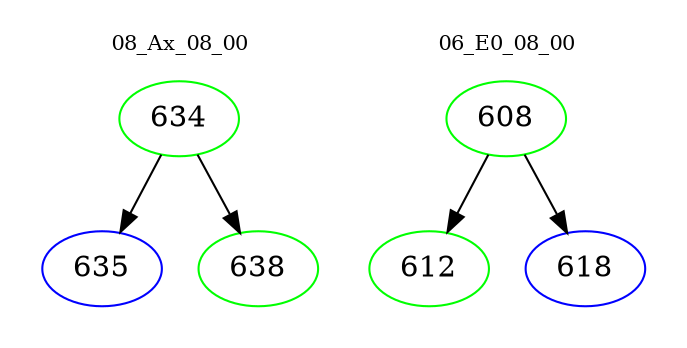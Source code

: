 digraph{
subgraph cluster_0 {
color = white
label = "08_Ax_08_00";
fontsize=10;
T0_634 [label="634", color="green"]
T0_634 -> T0_635 [color="black"]
T0_635 [label="635", color="blue"]
T0_634 -> T0_638 [color="black"]
T0_638 [label="638", color="green"]
}
subgraph cluster_1 {
color = white
label = "06_E0_08_00";
fontsize=10;
T1_608 [label="608", color="green"]
T1_608 -> T1_612 [color="black"]
T1_612 [label="612", color="green"]
T1_608 -> T1_618 [color="black"]
T1_618 [label="618", color="blue"]
}
}
